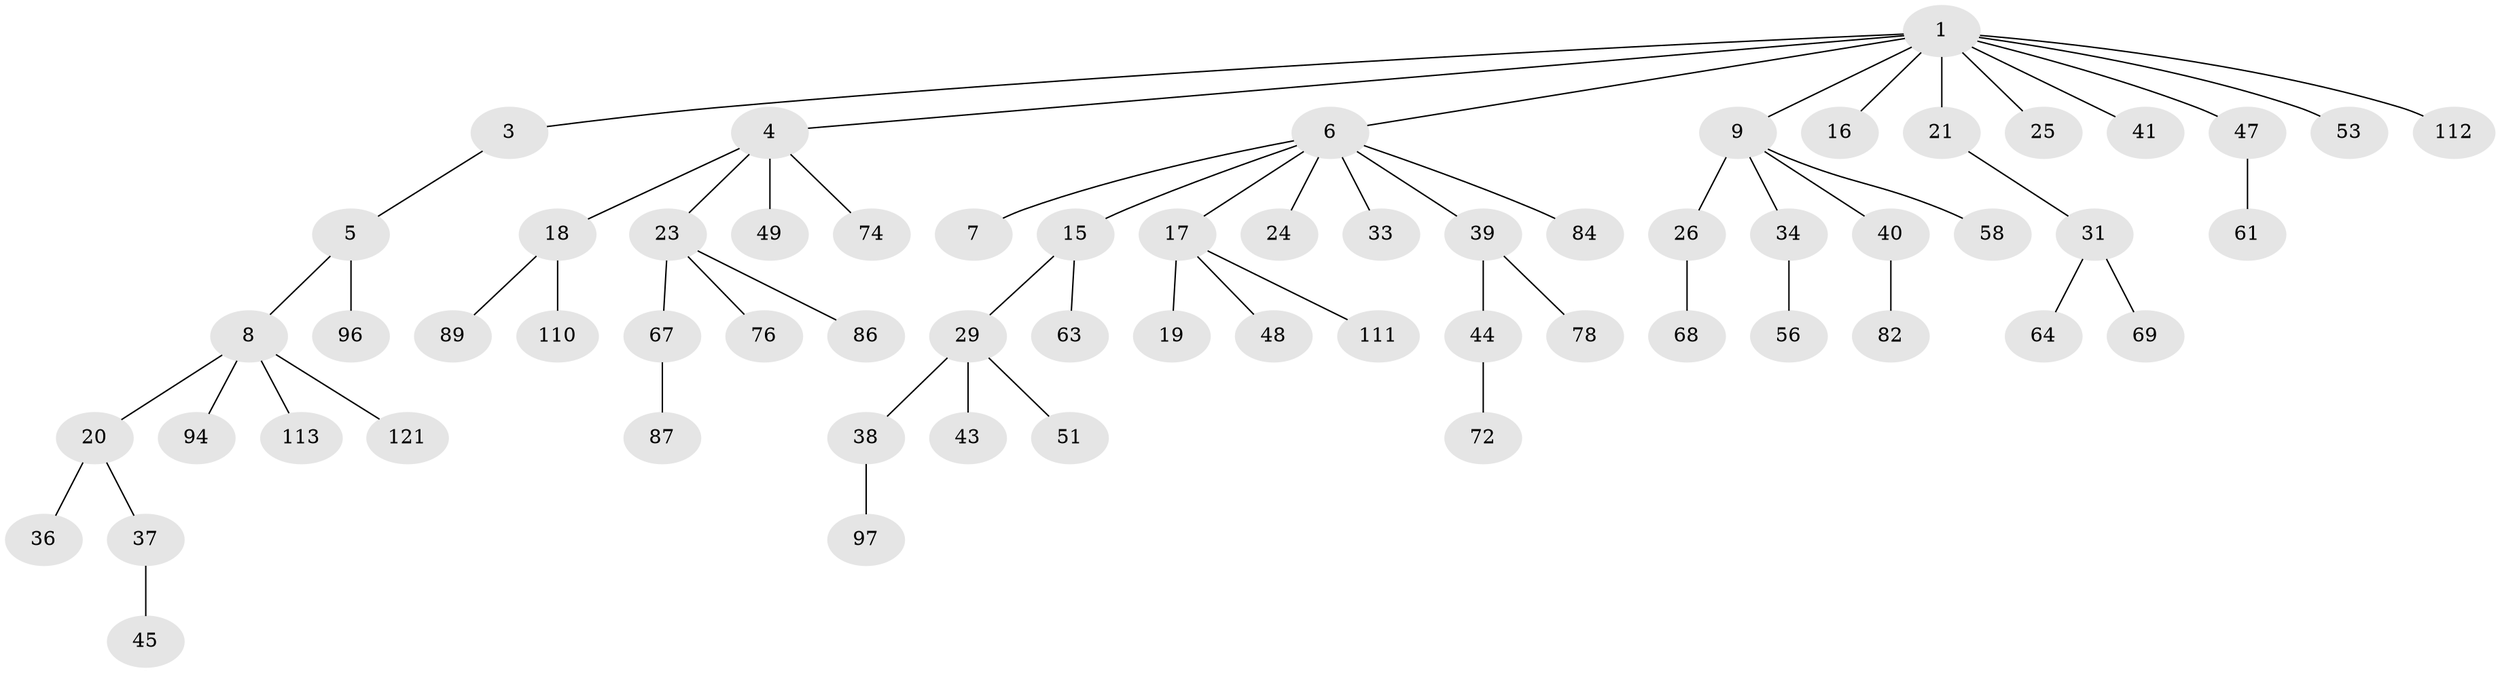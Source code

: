 // original degree distribution, {7: 0.03225806451612903, 6: 0.024193548387096774, 2: 0.2903225806451613, 5: 0.024193548387096774, 4: 0.04032258064516129, 1: 0.5080645161290323, 3: 0.08064516129032258}
// Generated by graph-tools (version 1.1) at 2025/15/03/09/25 04:15:30]
// undirected, 62 vertices, 61 edges
graph export_dot {
graph [start="1"]
  node [color=gray90,style=filled];
  1 [super="+2"];
  3;
  4 [super="+32"];
  5 [super="+11"];
  6 [super="+10+14"];
  7;
  8 [super="+12+52"];
  9 [super="+13+28+114"];
  15 [super="+50+27+117+60"];
  16 [super="+22"];
  17;
  18;
  19;
  20 [super="+80+62+30+55"];
  21;
  23 [super="+35"];
  24 [super="+73+59"];
  25;
  26 [super="+66"];
  29 [super="+75"];
  31;
  33;
  34;
  36 [super="+118"];
  37 [super="+54+107"];
  38;
  39;
  40;
  41;
  43 [super="+83"];
  44 [super="+46"];
  45;
  47;
  48;
  49;
  51 [super="+93"];
  53;
  56 [super="+102"];
  58;
  61;
  63;
  64;
  67;
  68;
  69;
  72 [super="+77"];
  74 [super="+124"];
  76 [super="+79"];
  78 [super="+92"];
  82;
  84;
  86;
  87;
  89;
  94;
  96;
  97;
  110;
  111;
  112;
  113;
  121;
  1 -- 3;
  1 -- 9;
  1 -- 16;
  1 -- 25;
  1 -- 41;
  1 -- 53;
  1 -- 112;
  1 -- 4;
  1 -- 21;
  1 -- 6;
  1 -- 47;
  3 -- 5;
  4 -- 18;
  4 -- 23;
  4 -- 74;
  4 -- 49;
  5 -- 8;
  5 -- 96;
  6 -- 7;
  6 -- 17;
  6 -- 33;
  6 -- 84;
  6 -- 15;
  6 -- 24;
  6 -- 39;
  8 -- 20;
  8 -- 113;
  8 -- 121;
  8 -- 94;
  9 -- 26;
  9 -- 34;
  9 -- 58;
  9 -- 40;
  15 -- 63;
  15 -- 29;
  17 -- 19;
  17 -- 48;
  17 -- 111;
  18 -- 89;
  18 -- 110;
  20 -- 37;
  20 -- 36;
  21 -- 31;
  23 -- 76;
  23 -- 86;
  23 -- 67;
  26 -- 68;
  29 -- 38;
  29 -- 43;
  29 -- 51;
  31 -- 64;
  31 -- 69;
  34 -- 56;
  37 -- 45;
  38 -- 97;
  39 -- 44;
  39 -- 78;
  40 -- 82;
  44 -- 72;
  47 -- 61;
  67 -- 87;
}
